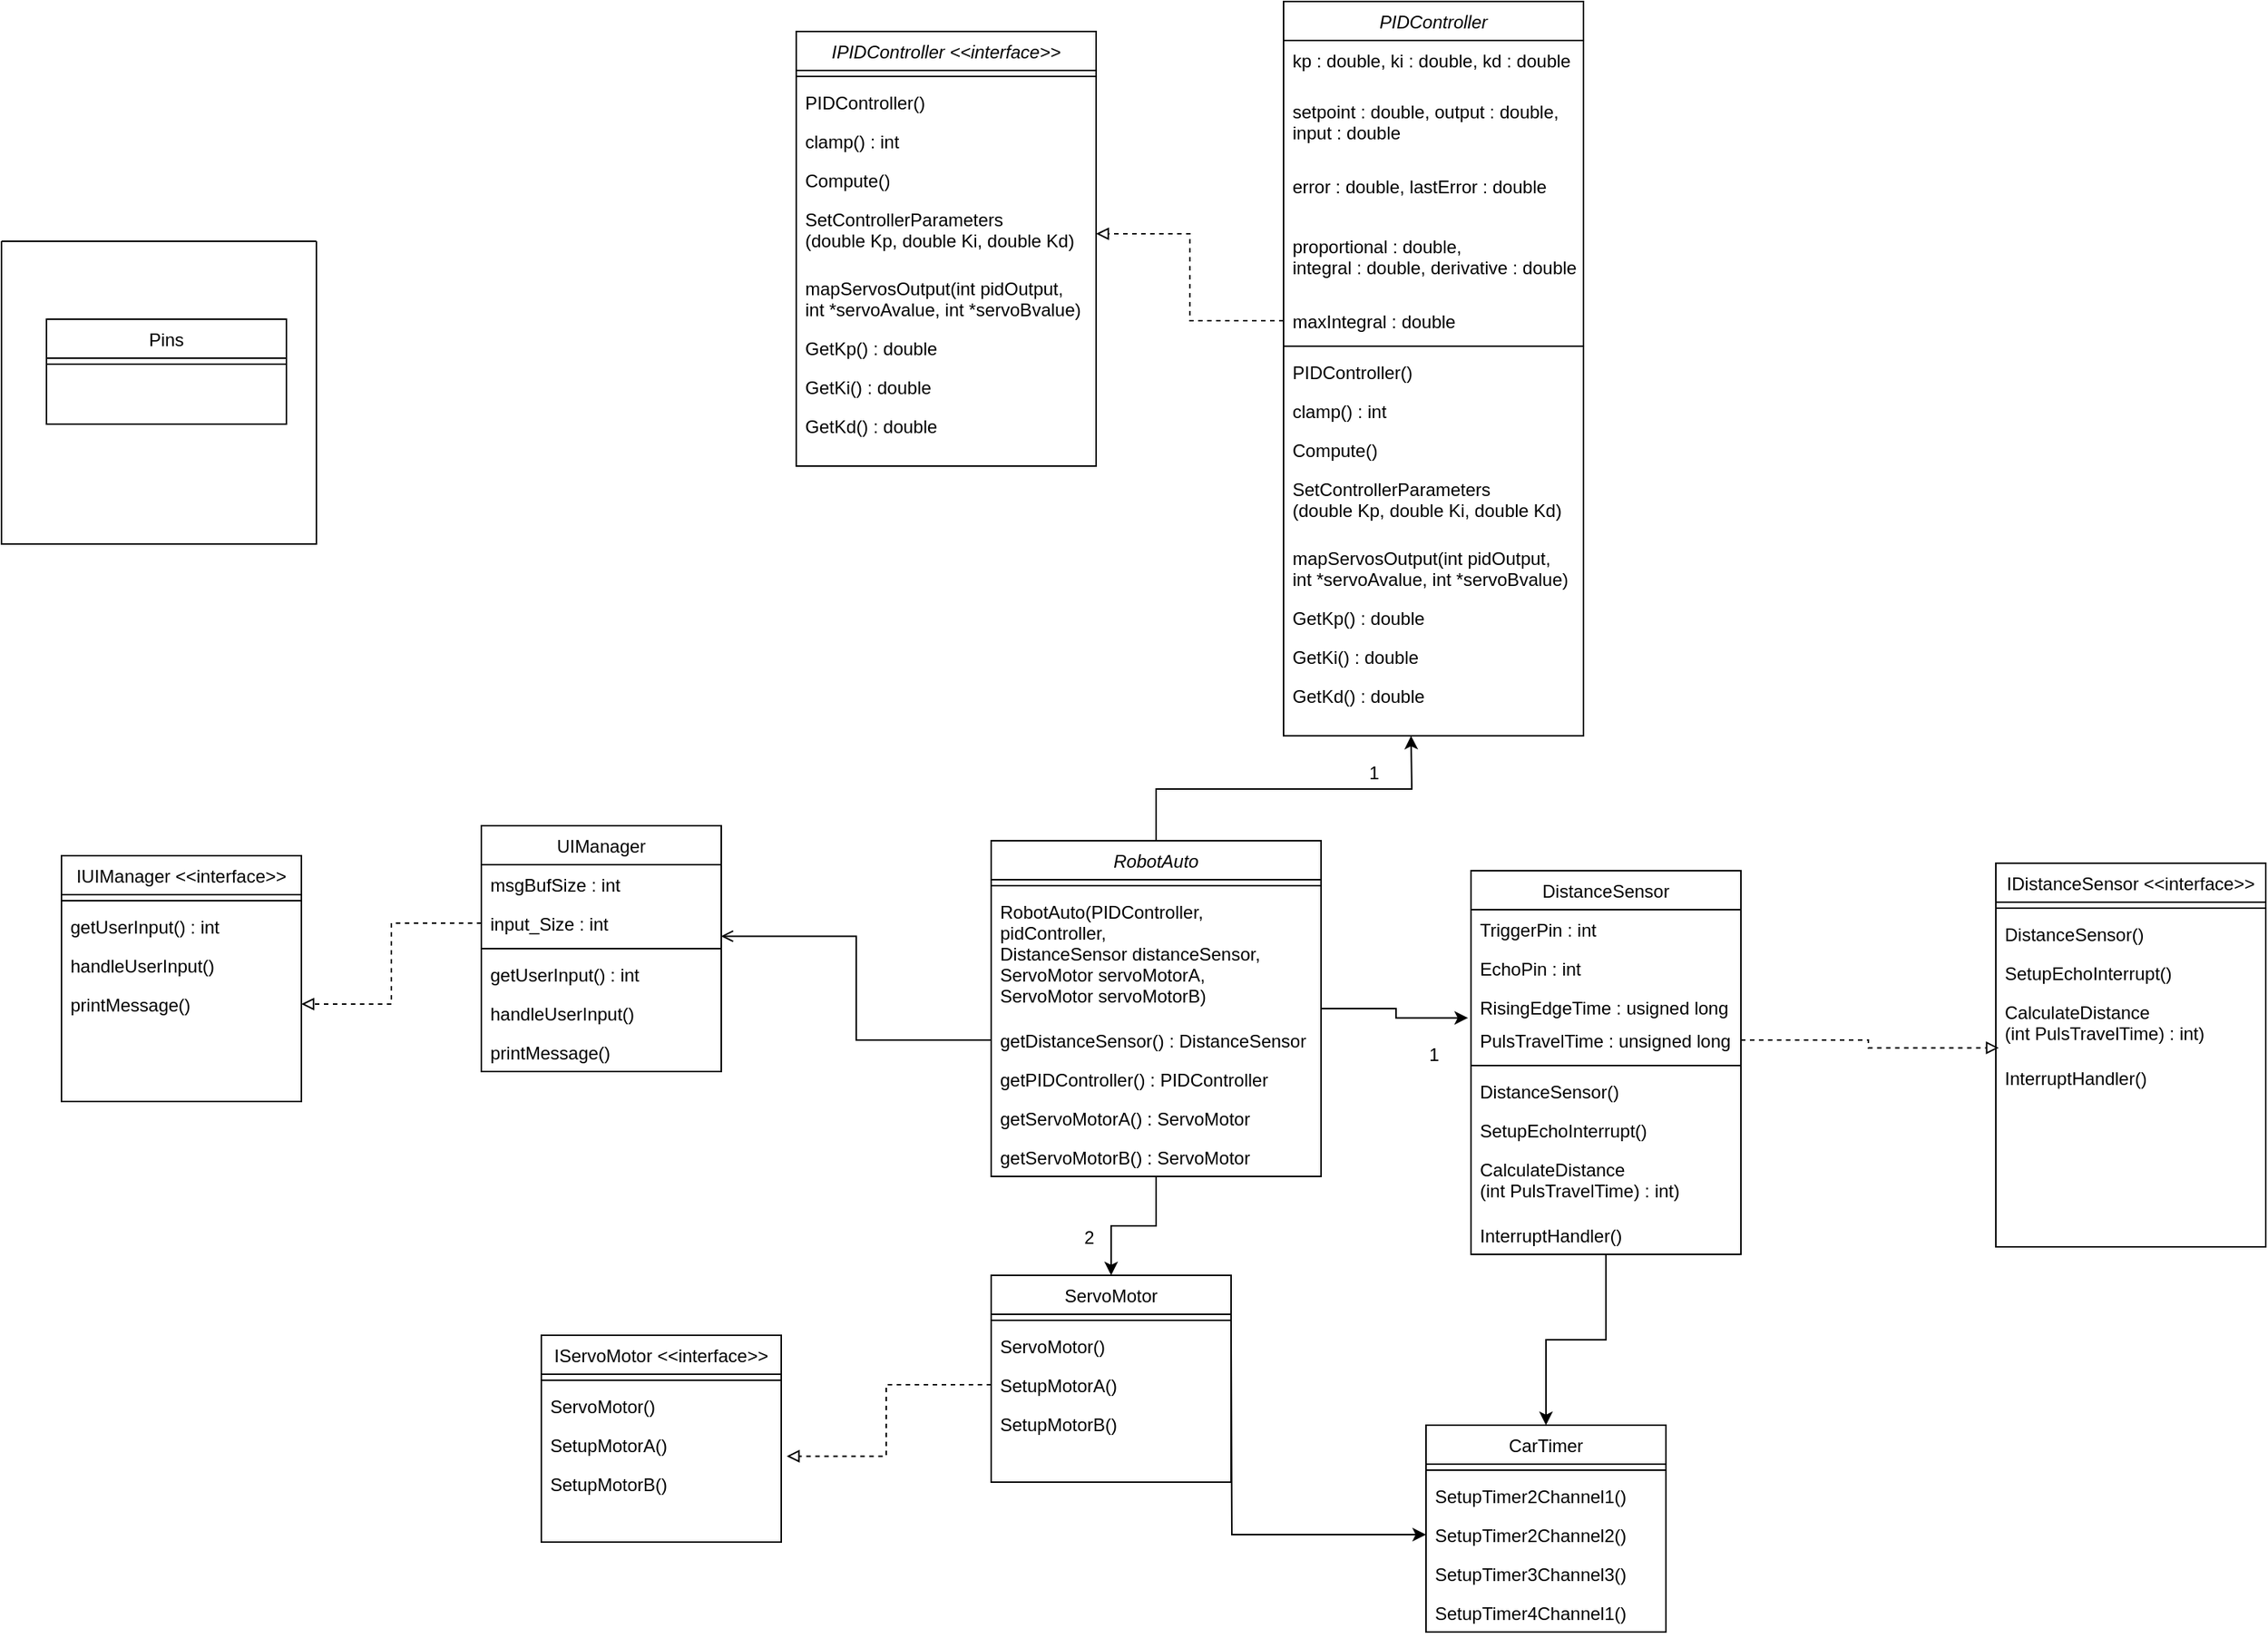 <mxfile version="21.2.8" type="device">
  <diagram id="C5RBs43oDa-KdzZeNtuy" name="Page-1">
    <mxGraphModel dx="3160" dy="2567" grid="1" gridSize="10" guides="1" tooltips="1" connect="1" arrows="1" fold="1" page="1" pageScale="1" pageWidth="827" pageHeight="1169" math="0" shadow="0">
      <root>
        <mxCell id="WIyWlLk6GJQsqaUBKTNV-0" />
        <mxCell id="WIyWlLk6GJQsqaUBKTNV-1" parent="WIyWlLk6GJQsqaUBKTNV-0" />
        <mxCell id="zkfFHV4jXpPFQw0GAbJ--0" value="PIDController" style="swimlane;fontStyle=2;align=center;verticalAlign=top;childLayout=stackLayout;horizontal=1;startSize=26;horizontalStack=0;resizeParent=1;resizeLast=0;collapsible=1;marginBottom=0;rounded=0;shadow=0;strokeWidth=1;" parent="WIyWlLk6GJQsqaUBKTNV-1" vertex="1">
          <mxGeometry x="385" y="-500" width="200" height="490" as="geometry">
            <mxRectangle x="230" y="140" width="160" height="26" as="alternateBounds" />
          </mxGeometry>
        </mxCell>
        <mxCell id="zkfFHV4jXpPFQw0GAbJ--1" value="kp : double, ki : double, kd : double" style="text;align=left;verticalAlign=top;spacingLeft=4;spacingRight=4;overflow=hidden;rotatable=0;points=[[0,0.5],[1,0.5]];portConstraint=eastwest;" parent="zkfFHV4jXpPFQw0GAbJ--0" vertex="1">
          <mxGeometry y="26" width="200" height="34" as="geometry" />
        </mxCell>
        <mxCell id="CX5Lftk_cyP3Jo9nLzJG-24" value="setpoint : double, output : double, &#xa;input : double" style="text;align=left;verticalAlign=top;spacingLeft=4;spacingRight=4;overflow=hidden;rotatable=0;points=[[0,0.5],[1,0.5]];portConstraint=eastwest;rounded=0;shadow=0;html=0;" vertex="1" parent="zkfFHV4jXpPFQw0GAbJ--0">
          <mxGeometry y="60" width="200" height="50" as="geometry" />
        </mxCell>
        <mxCell id="CX5Lftk_cyP3Jo9nLzJG-27" value="error : double, lastError : double" style="text;align=left;verticalAlign=top;spacingLeft=4;spacingRight=4;overflow=hidden;rotatable=0;points=[[0,0.5],[1,0.5]];portConstraint=eastwest;rounded=0;shadow=0;html=0;" vertex="1" parent="zkfFHV4jXpPFQw0GAbJ--0">
          <mxGeometry y="110" width="200" height="40" as="geometry" />
        </mxCell>
        <mxCell id="CX5Lftk_cyP3Jo9nLzJG-28" value="proportional : double, &#xa;integral : double, derivative : double" style="text;align=left;verticalAlign=top;spacingLeft=4;spacingRight=4;overflow=hidden;rotatable=0;points=[[0,0.5],[1,0.5]];portConstraint=eastwest;rounded=0;shadow=0;html=0;" vertex="1" parent="zkfFHV4jXpPFQw0GAbJ--0">
          <mxGeometry y="150" width="200" height="50" as="geometry" />
        </mxCell>
        <mxCell id="CX5Lftk_cyP3Jo9nLzJG-32" value="maxIntegral : double" style="text;align=left;verticalAlign=top;spacingLeft=4;spacingRight=4;overflow=hidden;rotatable=0;points=[[0,0.5],[1,0.5]];portConstraint=eastwest;rounded=0;shadow=0;html=0;" vertex="1" parent="zkfFHV4jXpPFQw0GAbJ--0">
          <mxGeometry y="200" width="200" height="26" as="geometry" />
        </mxCell>
        <mxCell id="zkfFHV4jXpPFQw0GAbJ--4" value="" style="line;html=1;strokeWidth=1;align=left;verticalAlign=middle;spacingTop=-1;spacingLeft=3;spacingRight=3;rotatable=0;labelPosition=right;points=[];portConstraint=eastwest;" parent="zkfFHV4jXpPFQw0GAbJ--0" vertex="1">
          <mxGeometry y="226" width="200" height="8" as="geometry" />
        </mxCell>
        <mxCell id="CX5Lftk_cyP3Jo9nLzJG-20" value="PIDController()" style="text;align=left;verticalAlign=top;spacingLeft=4;spacingRight=4;overflow=hidden;rotatable=0;points=[[0,0.5],[1,0.5]];portConstraint=eastwest;" vertex="1" parent="zkfFHV4jXpPFQw0GAbJ--0">
          <mxGeometry y="234" width="200" height="26" as="geometry" />
        </mxCell>
        <mxCell id="zkfFHV4jXpPFQw0GAbJ--5" value="clamp() : int" style="text;align=left;verticalAlign=top;spacingLeft=4;spacingRight=4;overflow=hidden;rotatable=0;points=[[0,0.5],[1,0.5]];portConstraint=eastwest;" parent="zkfFHV4jXpPFQw0GAbJ--0" vertex="1">
          <mxGeometry y="260" width="200" height="26" as="geometry" />
        </mxCell>
        <mxCell id="CX5Lftk_cyP3Jo9nLzJG-17" value="Compute()" style="text;align=left;verticalAlign=top;spacingLeft=4;spacingRight=4;overflow=hidden;rotatable=0;points=[[0,0.5],[1,0.5]];portConstraint=eastwest;" vertex="1" parent="zkfFHV4jXpPFQw0GAbJ--0">
          <mxGeometry y="286" width="200" height="26" as="geometry" />
        </mxCell>
        <mxCell id="CX5Lftk_cyP3Jo9nLzJG-18" value="SetControllerParameters&#xa;(double Kp, double Ki, double Kd)" style="text;align=left;verticalAlign=top;spacingLeft=4;spacingRight=4;overflow=hidden;rotatable=0;points=[[0,0.5],[1,0.5]];portConstraint=eastwest;" vertex="1" parent="zkfFHV4jXpPFQw0GAbJ--0">
          <mxGeometry y="312" width="200" height="46" as="geometry" />
        </mxCell>
        <mxCell id="CX5Lftk_cyP3Jo9nLzJG-19" value="mapServosOutput(int pidOutput, &#xa;int *servoAvalue, int *servoBvalue)" style="text;align=left;verticalAlign=top;spacingLeft=4;spacingRight=4;overflow=hidden;rotatable=0;points=[[0,0.5],[1,0.5]];portConstraint=eastwest;" vertex="1" parent="zkfFHV4jXpPFQw0GAbJ--0">
          <mxGeometry y="358" width="200" height="40" as="geometry" />
        </mxCell>
        <mxCell id="CX5Lftk_cyP3Jo9nLzJG-21" value="GetKp() : double" style="text;align=left;verticalAlign=top;spacingLeft=4;spacingRight=4;overflow=hidden;rotatable=0;points=[[0,0.5],[1,0.5]];portConstraint=eastwest;" vertex="1" parent="zkfFHV4jXpPFQw0GAbJ--0">
          <mxGeometry y="398" width="200" height="26" as="geometry" />
        </mxCell>
        <mxCell id="CX5Lftk_cyP3Jo9nLzJG-22" value="GetKi() : double" style="text;align=left;verticalAlign=top;spacingLeft=4;spacingRight=4;overflow=hidden;rotatable=0;points=[[0,0.5],[1,0.5]];portConstraint=eastwest;" vertex="1" parent="zkfFHV4jXpPFQw0GAbJ--0">
          <mxGeometry y="424" width="200" height="26" as="geometry" />
        </mxCell>
        <mxCell id="CX5Lftk_cyP3Jo9nLzJG-23" value="GetKd() : double" style="text;align=left;verticalAlign=top;spacingLeft=4;spacingRight=4;overflow=hidden;rotatable=0;points=[[0,0.5],[1,0.5]];portConstraint=eastwest;" vertex="1" parent="zkfFHV4jXpPFQw0GAbJ--0">
          <mxGeometry y="450" width="200" height="26" as="geometry" />
        </mxCell>
        <mxCell id="zkfFHV4jXpPFQw0GAbJ--6" value="ServoMotor" style="swimlane;fontStyle=0;align=center;verticalAlign=top;childLayout=stackLayout;horizontal=1;startSize=26;horizontalStack=0;resizeParent=1;resizeLast=0;collapsible=1;marginBottom=0;rounded=0;shadow=0;strokeWidth=1;" parent="WIyWlLk6GJQsqaUBKTNV-1" vertex="1">
          <mxGeometry x="190" y="350" width="160" height="138" as="geometry">
            <mxRectangle x="130" y="380" width="160" height="26" as="alternateBounds" />
          </mxGeometry>
        </mxCell>
        <mxCell id="zkfFHV4jXpPFQw0GAbJ--9" value="" style="line;html=1;strokeWidth=1;align=left;verticalAlign=middle;spacingTop=-1;spacingLeft=3;spacingRight=3;rotatable=0;labelPosition=right;points=[];portConstraint=eastwest;" parent="zkfFHV4jXpPFQw0GAbJ--6" vertex="1">
          <mxGeometry y="26" width="160" height="8" as="geometry" />
        </mxCell>
        <mxCell id="zkfFHV4jXpPFQw0GAbJ--10" value="ServoMotor()" style="text;align=left;verticalAlign=top;spacingLeft=4;spacingRight=4;overflow=hidden;rotatable=0;points=[[0,0.5],[1,0.5]];portConstraint=eastwest;fontStyle=0" parent="zkfFHV4jXpPFQw0GAbJ--6" vertex="1">
          <mxGeometry y="34" width="160" height="26" as="geometry" />
        </mxCell>
        <mxCell id="zkfFHV4jXpPFQw0GAbJ--11" value="SetupMotorA()" style="text;align=left;verticalAlign=top;spacingLeft=4;spacingRight=4;overflow=hidden;rotatable=0;points=[[0,0.5],[1,0.5]];portConstraint=eastwest;" parent="zkfFHV4jXpPFQw0GAbJ--6" vertex="1">
          <mxGeometry y="60" width="160" height="26" as="geometry" />
        </mxCell>
        <mxCell id="CX5Lftk_cyP3Jo9nLzJG-35" value="SetupMotorB()" style="text;align=left;verticalAlign=top;spacingLeft=4;spacingRight=4;overflow=hidden;rotatable=0;points=[[0,0.5],[1,0.5]];portConstraint=eastwest;" vertex="1" parent="zkfFHV4jXpPFQw0GAbJ--6">
          <mxGeometry y="86" width="160" height="26" as="geometry" />
        </mxCell>
        <mxCell id="zkfFHV4jXpPFQw0GAbJ--13" value="CarTimer" style="swimlane;fontStyle=0;align=center;verticalAlign=top;childLayout=stackLayout;horizontal=1;startSize=26;horizontalStack=0;resizeParent=1;resizeLast=0;collapsible=1;marginBottom=0;rounded=0;shadow=0;strokeWidth=1;" parent="WIyWlLk6GJQsqaUBKTNV-1" vertex="1">
          <mxGeometry x="480" y="450" width="160" height="138" as="geometry">
            <mxRectangle x="340" y="380" width="170" height="26" as="alternateBounds" />
          </mxGeometry>
        </mxCell>
        <mxCell id="zkfFHV4jXpPFQw0GAbJ--15" value="" style="line;html=1;strokeWidth=1;align=left;verticalAlign=middle;spacingTop=-1;spacingLeft=3;spacingRight=3;rotatable=0;labelPosition=right;points=[];portConstraint=eastwest;" parent="zkfFHV4jXpPFQw0GAbJ--13" vertex="1">
          <mxGeometry y="26" width="160" height="8" as="geometry" />
        </mxCell>
        <mxCell id="CX5Lftk_cyP3Jo9nLzJG-39" value="SetupTimer2Channel1()" style="text;align=left;verticalAlign=top;spacingLeft=4;spacingRight=4;overflow=hidden;rotatable=0;points=[[0,0.5],[1,0.5]];portConstraint=eastwest;" vertex="1" parent="zkfFHV4jXpPFQw0GAbJ--13">
          <mxGeometry y="34" width="160" height="26" as="geometry" />
        </mxCell>
        <mxCell id="CX5Lftk_cyP3Jo9nLzJG-40" value="SetupTimer2Channel2()" style="text;align=left;verticalAlign=top;spacingLeft=4;spacingRight=4;overflow=hidden;rotatable=0;points=[[0,0.5],[1,0.5]];portConstraint=eastwest;" vertex="1" parent="zkfFHV4jXpPFQw0GAbJ--13">
          <mxGeometry y="60" width="160" height="26" as="geometry" />
        </mxCell>
        <mxCell id="CX5Lftk_cyP3Jo9nLzJG-41" value="SetupTimer3Channel3()" style="text;align=left;verticalAlign=top;spacingLeft=4;spacingRight=4;overflow=hidden;rotatable=0;points=[[0,0.5],[1,0.5]];portConstraint=eastwest;" vertex="1" parent="zkfFHV4jXpPFQw0GAbJ--13">
          <mxGeometry y="86" width="160" height="26" as="geometry" />
        </mxCell>
        <mxCell id="CX5Lftk_cyP3Jo9nLzJG-42" value="SetupTimer4Channel1()" style="text;align=left;verticalAlign=top;spacingLeft=4;spacingRight=4;overflow=hidden;rotatable=0;points=[[0,0.5],[1,0.5]];portConstraint=eastwest;" vertex="1" parent="zkfFHV4jXpPFQw0GAbJ--13">
          <mxGeometry y="112" width="160" height="26" as="geometry" />
        </mxCell>
        <mxCell id="51mXGWVdgLbH0xZmKJd0-2" style="edgeStyle=orthogonalEdgeStyle;rounded=0;orthogonalLoop=1;jettySize=auto;html=1;entryX=0.5;entryY=0;entryDx=0;entryDy=0;" parent="WIyWlLk6GJQsqaUBKTNV-1" source="zkfFHV4jXpPFQw0GAbJ--17" target="zkfFHV4jXpPFQw0GAbJ--13" edge="1">
          <mxGeometry relative="1" as="geometry" />
        </mxCell>
        <mxCell id="zkfFHV4jXpPFQw0GAbJ--17" value="DistanceSensor" style="swimlane;fontStyle=0;align=center;verticalAlign=top;childLayout=stackLayout;horizontal=1;startSize=26;horizontalStack=0;resizeParent=1;resizeLast=0;collapsible=1;marginBottom=0;rounded=0;shadow=0;strokeWidth=1;" parent="WIyWlLk6GJQsqaUBKTNV-1" vertex="1">
          <mxGeometry x="510" y="80" width="180" height="256" as="geometry">
            <mxRectangle x="550" y="140" width="160" height="26" as="alternateBounds" />
          </mxGeometry>
        </mxCell>
        <mxCell id="zkfFHV4jXpPFQw0GAbJ--18" value="TriggerPin : int" style="text;align=left;verticalAlign=top;spacingLeft=4;spacingRight=4;overflow=hidden;rotatable=0;points=[[0,0.5],[1,0.5]];portConstraint=eastwest;" parent="zkfFHV4jXpPFQw0GAbJ--17" vertex="1">
          <mxGeometry y="26" width="180" height="26" as="geometry" />
        </mxCell>
        <mxCell id="zkfFHV4jXpPFQw0GAbJ--19" value="EchoPin : int" style="text;align=left;verticalAlign=top;spacingLeft=4;spacingRight=4;overflow=hidden;rotatable=0;points=[[0,0.5],[1,0.5]];portConstraint=eastwest;rounded=0;shadow=0;html=0;" parent="zkfFHV4jXpPFQw0GAbJ--17" vertex="1">
          <mxGeometry y="52" width="180" height="26" as="geometry" />
        </mxCell>
        <mxCell id="zkfFHV4jXpPFQw0GAbJ--20" value="RisingEdgeTime : usigned long" style="text;align=left;verticalAlign=top;spacingLeft=4;spacingRight=4;overflow=hidden;rotatable=0;points=[[0,0.5],[1,0.5]];portConstraint=eastwest;rounded=0;shadow=0;html=0;" parent="zkfFHV4jXpPFQw0GAbJ--17" vertex="1">
          <mxGeometry y="78" width="180" height="22" as="geometry" />
        </mxCell>
        <mxCell id="zkfFHV4jXpPFQw0GAbJ--21" value="PulsTravelTime : unsigned long" style="text;align=left;verticalAlign=top;spacingLeft=4;spacingRight=4;overflow=hidden;rotatable=0;points=[[0,0.5],[1,0.5]];portConstraint=eastwest;rounded=0;shadow=0;html=0;" parent="zkfFHV4jXpPFQw0GAbJ--17" vertex="1">
          <mxGeometry y="100" width="180" height="26" as="geometry" />
        </mxCell>
        <mxCell id="zkfFHV4jXpPFQw0GAbJ--23" value="" style="line;html=1;strokeWidth=1;align=left;verticalAlign=middle;spacingTop=-1;spacingLeft=3;spacingRight=3;rotatable=0;labelPosition=right;points=[];portConstraint=eastwest;" parent="zkfFHV4jXpPFQw0GAbJ--17" vertex="1">
          <mxGeometry y="126" width="180" height="8" as="geometry" />
        </mxCell>
        <mxCell id="zkfFHV4jXpPFQw0GAbJ--24" value="DistanceSensor()" style="text;align=left;verticalAlign=top;spacingLeft=4;spacingRight=4;overflow=hidden;rotatable=0;points=[[0,0.5],[1,0.5]];portConstraint=eastwest;" parent="zkfFHV4jXpPFQw0GAbJ--17" vertex="1">
          <mxGeometry y="134" width="180" height="26" as="geometry" />
        </mxCell>
        <mxCell id="zkfFHV4jXpPFQw0GAbJ--25" value="SetupEchoInterrupt()" style="text;align=left;verticalAlign=top;spacingLeft=4;spacingRight=4;overflow=hidden;rotatable=0;points=[[0,0.5],[1,0.5]];portConstraint=eastwest;" parent="zkfFHV4jXpPFQw0GAbJ--17" vertex="1">
          <mxGeometry y="160" width="180" height="26" as="geometry" />
        </mxCell>
        <mxCell id="CX5Lftk_cyP3Jo9nLzJG-36" value="CalculateDistance&#xa;(int PulsTravelTime) : int)" style="text;align=left;verticalAlign=top;spacingLeft=4;spacingRight=4;overflow=hidden;rotatable=0;points=[[0,0.5],[1,0.5]];portConstraint=eastwest;" vertex="1" parent="zkfFHV4jXpPFQw0GAbJ--17">
          <mxGeometry y="186" width="180" height="44" as="geometry" />
        </mxCell>
        <mxCell id="CX5Lftk_cyP3Jo9nLzJG-37" value="InterruptHandler()" style="text;align=left;verticalAlign=top;spacingLeft=4;spacingRight=4;overflow=hidden;rotatable=0;points=[[0,0.5],[1,0.5]];portConstraint=eastwest;" vertex="1" parent="zkfFHV4jXpPFQw0GAbJ--17">
          <mxGeometry y="230" width="180" height="26" as="geometry" />
        </mxCell>
        <mxCell id="51mXGWVdgLbH0xZmKJd0-3" style="edgeStyle=orthogonalEdgeStyle;rounded=0;orthogonalLoop=1;jettySize=auto;html=1;exitX=1;exitY=0.5;exitDx=0;exitDy=0;entryX=0;entryY=0.5;entryDx=0;entryDy=0;" parent="WIyWlLk6GJQsqaUBKTNV-1" target="CX5Lftk_cyP3Jo9nLzJG-40" edge="1">
          <mxGeometry relative="1" as="geometry">
            <mxPoint x="350" y="389" as="sourcePoint" />
            <mxPoint x="480" y="489" as="targetPoint" />
          </mxGeometry>
        </mxCell>
        <mxCell id="51mXGWVdgLbH0xZmKJd0-4" value="UIManager" style="swimlane;fontStyle=0;align=center;verticalAlign=top;childLayout=stackLayout;horizontal=1;startSize=26;horizontalStack=0;resizeParent=1;resizeLast=0;collapsible=1;marginBottom=0;rounded=0;shadow=0;strokeWidth=1;" parent="WIyWlLk6GJQsqaUBKTNV-1" vertex="1">
          <mxGeometry x="-150" y="50" width="160" height="164" as="geometry">
            <mxRectangle x="130" y="380" width="160" height="26" as="alternateBounds" />
          </mxGeometry>
        </mxCell>
        <mxCell id="51mXGWVdgLbH0xZmKJd0-5" value="msgBufSize : int" style="text;align=left;verticalAlign=top;spacingLeft=4;spacingRight=4;overflow=hidden;rotatable=0;points=[[0,0.5],[1,0.5]];portConstraint=eastwest;" parent="51mXGWVdgLbH0xZmKJd0-4" vertex="1">
          <mxGeometry y="26" width="160" height="26" as="geometry" />
        </mxCell>
        <mxCell id="51mXGWVdgLbH0xZmKJd0-6" value="input_Size : int" style="text;align=left;verticalAlign=top;spacingLeft=4;spacingRight=4;overflow=hidden;rotatable=0;points=[[0,0.5],[1,0.5]];portConstraint=eastwest;rounded=0;shadow=0;html=0;" parent="51mXGWVdgLbH0xZmKJd0-4" vertex="1">
          <mxGeometry y="52" width="160" height="26" as="geometry" />
        </mxCell>
        <mxCell id="51mXGWVdgLbH0xZmKJd0-7" value="" style="line;html=1;strokeWidth=1;align=left;verticalAlign=middle;spacingTop=-1;spacingLeft=3;spacingRight=3;rotatable=0;labelPosition=right;points=[];portConstraint=eastwest;" parent="51mXGWVdgLbH0xZmKJd0-4" vertex="1">
          <mxGeometry y="78" width="160" height="8" as="geometry" />
        </mxCell>
        <mxCell id="51mXGWVdgLbH0xZmKJd0-8" value="getUserInput() : int" style="text;align=left;verticalAlign=top;spacingLeft=4;spacingRight=4;overflow=hidden;rotatable=0;points=[[0,0.5],[1,0.5]];portConstraint=eastwest;fontStyle=0" parent="51mXGWVdgLbH0xZmKJd0-4" vertex="1">
          <mxGeometry y="86" width="160" height="26" as="geometry" />
        </mxCell>
        <mxCell id="51mXGWVdgLbH0xZmKJd0-9" value="handleUserInput()" style="text;align=left;verticalAlign=top;spacingLeft=4;spacingRight=4;overflow=hidden;rotatable=0;points=[[0,0.5],[1,0.5]];portConstraint=eastwest;" parent="51mXGWVdgLbH0xZmKJd0-4" vertex="1">
          <mxGeometry y="112" width="160" height="26" as="geometry" />
        </mxCell>
        <mxCell id="CX5Lftk_cyP3Jo9nLzJG-34" value="printMessage()" style="text;align=left;verticalAlign=top;spacingLeft=4;spacingRight=4;overflow=hidden;rotatable=0;points=[[0,0.5],[1,0.5]];portConstraint=eastwest;" vertex="1" parent="51mXGWVdgLbH0xZmKJd0-4">
          <mxGeometry y="138" width="160" height="26" as="geometry" />
        </mxCell>
        <mxCell id="CX5Lftk_cyP3Jo9nLzJG-10" style="edgeStyle=orthogonalEdgeStyle;rounded=0;orthogonalLoop=1;jettySize=auto;html=1;exitX=0.5;exitY=0;exitDx=0;exitDy=0;" edge="1" parent="WIyWlLk6GJQsqaUBKTNV-1" source="CX5Lftk_cyP3Jo9nLzJG-3">
          <mxGeometry relative="1" as="geometry">
            <mxPoint x="470" y="-10" as="targetPoint" />
          </mxGeometry>
        </mxCell>
        <mxCell id="CX5Lftk_cyP3Jo9nLzJG-12" style="edgeStyle=orthogonalEdgeStyle;rounded=0;orthogonalLoop=1;jettySize=auto;html=1;entryX=0.5;entryY=0;entryDx=0;entryDy=0;" edge="1" parent="WIyWlLk6GJQsqaUBKTNV-1" source="CX5Lftk_cyP3Jo9nLzJG-3" target="zkfFHV4jXpPFQw0GAbJ--6">
          <mxGeometry relative="1" as="geometry" />
        </mxCell>
        <mxCell id="CX5Lftk_cyP3Jo9nLzJG-3" value="RobotAuto" style="swimlane;fontStyle=2;align=center;verticalAlign=top;childLayout=stackLayout;horizontal=1;startSize=26;horizontalStack=0;resizeParent=1;resizeLast=0;collapsible=1;marginBottom=0;rounded=0;shadow=0;strokeWidth=1;" vertex="1" parent="WIyWlLk6GJQsqaUBKTNV-1">
          <mxGeometry x="190" y="60" width="220" height="224" as="geometry">
            <mxRectangle x="230" y="140" width="160" height="26" as="alternateBounds" />
          </mxGeometry>
        </mxCell>
        <mxCell id="CX5Lftk_cyP3Jo9nLzJG-7" value="" style="line;html=1;strokeWidth=1;align=left;verticalAlign=middle;spacingTop=-1;spacingLeft=3;spacingRight=3;rotatable=0;labelPosition=right;points=[];portConstraint=eastwest;" vertex="1" parent="CX5Lftk_cyP3Jo9nLzJG-3">
          <mxGeometry y="26" width="220" height="8" as="geometry" />
        </mxCell>
        <mxCell id="CX5Lftk_cyP3Jo9nLzJG-8" value="RobotAuto(PIDController, &#xa;pidController, &#xa;DistanceSensor distanceSensor, &#xa;ServoMotor servoMotorA, &#xa;ServoMotor servoMotorB)" style="text;align=left;verticalAlign=top;spacingLeft=4;spacingRight=4;overflow=hidden;rotatable=0;points=[[0,0.5],[1,0.5]];portConstraint=eastwest;" vertex="1" parent="CX5Lftk_cyP3Jo9nLzJG-3">
          <mxGeometry y="34" width="220" height="86" as="geometry" />
        </mxCell>
        <mxCell id="CX5Lftk_cyP3Jo9nLzJG-43" value="getDistanceSensor() : DistanceSensor" style="text;align=left;verticalAlign=top;spacingLeft=4;spacingRight=4;overflow=hidden;rotatable=0;points=[[0,0.5],[1,0.5]];portConstraint=eastwest;fontStyle=0" vertex="1" parent="CX5Lftk_cyP3Jo9nLzJG-3">
          <mxGeometry y="120" width="220" height="26" as="geometry" />
        </mxCell>
        <mxCell id="CX5Lftk_cyP3Jo9nLzJG-44" value="getPIDController() : PIDController" style="text;align=left;verticalAlign=top;spacingLeft=4;spacingRight=4;overflow=hidden;rotatable=0;points=[[0,0.5],[1,0.5]];portConstraint=eastwest;fontStyle=0" vertex="1" parent="CX5Lftk_cyP3Jo9nLzJG-3">
          <mxGeometry y="146" width="220" height="26" as="geometry" />
        </mxCell>
        <mxCell id="CX5Lftk_cyP3Jo9nLzJG-45" value="getServoMotorA() : ServoMotor" style="text;align=left;verticalAlign=top;spacingLeft=4;spacingRight=4;overflow=hidden;rotatable=0;points=[[0,0.5],[1,0.5]];portConstraint=eastwest;fontStyle=0" vertex="1" parent="CX5Lftk_cyP3Jo9nLzJG-3">
          <mxGeometry y="172" width="220" height="26" as="geometry" />
        </mxCell>
        <mxCell id="CX5Lftk_cyP3Jo9nLzJG-46" value="getServoMotorB() : ServoMotor" style="text;align=left;verticalAlign=top;spacingLeft=4;spacingRight=4;overflow=hidden;rotatable=0;points=[[0,0.5],[1,0.5]];portConstraint=eastwest;fontStyle=0" vertex="1" parent="CX5Lftk_cyP3Jo9nLzJG-3">
          <mxGeometry y="198" width="220" height="26" as="geometry" />
        </mxCell>
        <mxCell id="CX5Lftk_cyP3Jo9nLzJG-9" style="edgeStyle=orthogonalEdgeStyle;rounded=0;orthogonalLoop=1;jettySize=auto;html=1;exitX=1;exitY=0.5;exitDx=0;exitDy=0;entryX=-0.011;entryY=-0.069;entryDx=0;entryDy=0;entryPerimeter=0;" edge="1" parent="WIyWlLk6GJQsqaUBKTNV-1" source="CX5Lftk_cyP3Jo9nLzJG-3" target="zkfFHV4jXpPFQw0GAbJ--21">
          <mxGeometry relative="1" as="geometry">
            <mxPoint x="420" y="139" as="sourcePoint" />
          </mxGeometry>
        </mxCell>
        <mxCell id="CX5Lftk_cyP3Jo9nLzJG-13" value="2" style="text;html=1;align=center;verticalAlign=middle;resizable=0;points=[];autosize=1;strokeColor=none;fillColor=none;" vertex="1" parent="WIyWlLk6GJQsqaUBKTNV-1">
          <mxGeometry x="240" y="310" width="30" height="30" as="geometry" />
        </mxCell>
        <mxCell id="CX5Lftk_cyP3Jo9nLzJG-14" value="1" style="text;html=1;align=center;verticalAlign=middle;resizable=0;points=[];autosize=1;strokeColor=none;fillColor=none;" vertex="1" parent="WIyWlLk6GJQsqaUBKTNV-1">
          <mxGeometry x="470" y="188" width="30" height="30" as="geometry" />
        </mxCell>
        <mxCell id="CX5Lftk_cyP3Jo9nLzJG-15" value="1" style="text;html=1;align=center;verticalAlign=middle;resizable=0;points=[];autosize=1;strokeColor=none;fillColor=none;" vertex="1" parent="WIyWlLk6GJQsqaUBKTNV-1">
          <mxGeometry x="430" width="30" height="30" as="geometry" />
        </mxCell>
        <mxCell id="CX5Lftk_cyP3Jo9nLzJG-49" value="IUIManager &lt;&lt;interface&gt;&gt;" style="swimlane;fontStyle=0;align=center;verticalAlign=top;childLayout=stackLayout;horizontal=1;startSize=26;horizontalStack=0;resizeParent=1;resizeLast=0;collapsible=1;marginBottom=0;rounded=0;shadow=0;strokeWidth=1;" vertex="1" parent="WIyWlLk6GJQsqaUBKTNV-1">
          <mxGeometry x="-430" y="70" width="160" height="164" as="geometry">
            <mxRectangle x="130" y="380" width="160" height="26" as="alternateBounds" />
          </mxGeometry>
        </mxCell>
        <mxCell id="CX5Lftk_cyP3Jo9nLzJG-52" value="" style="line;html=1;strokeWidth=1;align=left;verticalAlign=middle;spacingTop=-1;spacingLeft=3;spacingRight=3;rotatable=0;labelPosition=right;points=[];portConstraint=eastwest;" vertex="1" parent="CX5Lftk_cyP3Jo9nLzJG-49">
          <mxGeometry y="26" width="160" height="8" as="geometry" />
        </mxCell>
        <mxCell id="CX5Lftk_cyP3Jo9nLzJG-53" value="getUserInput() : int" style="text;align=left;verticalAlign=top;spacingLeft=4;spacingRight=4;overflow=hidden;rotatable=0;points=[[0,0.5],[1,0.5]];portConstraint=eastwest;fontStyle=0" vertex="1" parent="CX5Lftk_cyP3Jo9nLzJG-49">
          <mxGeometry y="34" width="160" height="26" as="geometry" />
        </mxCell>
        <mxCell id="CX5Lftk_cyP3Jo9nLzJG-54" value="handleUserInput()" style="text;align=left;verticalAlign=top;spacingLeft=4;spacingRight=4;overflow=hidden;rotatable=0;points=[[0,0.5],[1,0.5]];portConstraint=eastwest;" vertex="1" parent="CX5Lftk_cyP3Jo9nLzJG-49">
          <mxGeometry y="60" width="160" height="26" as="geometry" />
        </mxCell>
        <mxCell id="CX5Lftk_cyP3Jo9nLzJG-55" value="printMessage()" style="text;align=left;verticalAlign=top;spacingLeft=4;spacingRight=4;overflow=hidden;rotatable=0;points=[[0,0.5],[1,0.5]];portConstraint=eastwest;" vertex="1" parent="CX5Lftk_cyP3Jo9nLzJG-49">
          <mxGeometry y="86" width="160" height="26" as="geometry" />
        </mxCell>
        <mxCell id="CX5Lftk_cyP3Jo9nLzJG-56" style="edgeStyle=orthogonalEdgeStyle;rounded=0;orthogonalLoop=1;jettySize=auto;html=1;exitX=0;exitY=0.5;exitDx=0;exitDy=0;entryX=1;entryY=0.5;entryDx=0;entryDy=0;dashed=1;endArrow=block;endFill=0;" edge="1" parent="WIyWlLk6GJQsqaUBKTNV-1" source="51mXGWVdgLbH0xZmKJd0-6" target="CX5Lftk_cyP3Jo9nLzJG-55">
          <mxGeometry relative="1" as="geometry" />
        </mxCell>
        <mxCell id="CX5Lftk_cyP3Jo9nLzJG-57" value="IPIDController &lt;&lt;interface&gt;&gt;" style="swimlane;fontStyle=2;align=center;verticalAlign=top;childLayout=stackLayout;horizontal=1;startSize=26;horizontalStack=0;resizeParent=1;resizeLast=0;collapsible=1;marginBottom=0;rounded=0;shadow=0;strokeWidth=1;" vertex="1" parent="WIyWlLk6GJQsqaUBKTNV-1">
          <mxGeometry x="60" y="-480" width="200" height="290" as="geometry">
            <mxRectangle x="230" y="140" width="160" height="26" as="alternateBounds" />
          </mxGeometry>
        </mxCell>
        <mxCell id="CX5Lftk_cyP3Jo9nLzJG-63" value="" style="line;html=1;strokeWidth=1;align=left;verticalAlign=middle;spacingTop=-1;spacingLeft=3;spacingRight=3;rotatable=0;labelPosition=right;points=[];portConstraint=eastwest;" vertex="1" parent="CX5Lftk_cyP3Jo9nLzJG-57">
          <mxGeometry y="26" width="200" height="8" as="geometry" />
        </mxCell>
        <mxCell id="CX5Lftk_cyP3Jo9nLzJG-64" value="PIDController()" style="text;align=left;verticalAlign=top;spacingLeft=4;spacingRight=4;overflow=hidden;rotatable=0;points=[[0,0.5],[1,0.5]];portConstraint=eastwest;" vertex="1" parent="CX5Lftk_cyP3Jo9nLzJG-57">
          <mxGeometry y="34" width="200" height="26" as="geometry" />
        </mxCell>
        <mxCell id="CX5Lftk_cyP3Jo9nLzJG-65" value="clamp() : int" style="text;align=left;verticalAlign=top;spacingLeft=4;spacingRight=4;overflow=hidden;rotatable=0;points=[[0,0.5],[1,0.5]];portConstraint=eastwest;" vertex="1" parent="CX5Lftk_cyP3Jo9nLzJG-57">
          <mxGeometry y="60" width="200" height="26" as="geometry" />
        </mxCell>
        <mxCell id="CX5Lftk_cyP3Jo9nLzJG-66" value="Compute()" style="text;align=left;verticalAlign=top;spacingLeft=4;spacingRight=4;overflow=hidden;rotatable=0;points=[[0,0.5],[1,0.5]];portConstraint=eastwest;" vertex="1" parent="CX5Lftk_cyP3Jo9nLzJG-57">
          <mxGeometry y="86" width="200" height="26" as="geometry" />
        </mxCell>
        <mxCell id="CX5Lftk_cyP3Jo9nLzJG-67" value="SetControllerParameters&#xa;(double Kp, double Ki, double Kd)" style="text;align=left;verticalAlign=top;spacingLeft=4;spacingRight=4;overflow=hidden;rotatable=0;points=[[0,0.5],[1,0.5]];portConstraint=eastwest;" vertex="1" parent="CX5Lftk_cyP3Jo9nLzJG-57">
          <mxGeometry y="112" width="200" height="46" as="geometry" />
        </mxCell>
        <mxCell id="CX5Lftk_cyP3Jo9nLzJG-68" value="mapServosOutput(int pidOutput, &#xa;int *servoAvalue, int *servoBvalue)" style="text;align=left;verticalAlign=top;spacingLeft=4;spacingRight=4;overflow=hidden;rotatable=0;points=[[0,0.5],[1,0.5]];portConstraint=eastwest;" vertex="1" parent="CX5Lftk_cyP3Jo9nLzJG-57">
          <mxGeometry y="158" width="200" height="40" as="geometry" />
        </mxCell>
        <mxCell id="CX5Lftk_cyP3Jo9nLzJG-69" value="GetKp() : double" style="text;align=left;verticalAlign=top;spacingLeft=4;spacingRight=4;overflow=hidden;rotatable=0;points=[[0,0.5],[1,0.5]];portConstraint=eastwest;" vertex="1" parent="CX5Lftk_cyP3Jo9nLzJG-57">
          <mxGeometry y="198" width="200" height="26" as="geometry" />
        </mxCell>
        <mxCell id="CX5Lftk_cyP3Jo9nLzJG-70" value="GetKi() : double" style="text;align=left;verticalAlign=top;spacingLeft=4;spacingRight=4;overflow=hidden;rotatable=0;points=[[0,0.5],[1,0.5]];portConstraint=eastwest;" vertex="1" parent="CX5Lftk_cyP3Jo9nLzJG-57">
          <mxGeometry y="224" width="200" height="26" as="geometry" />
        </mxCell>
        <mxCell id="CX5Lftk_cyP3Jo9nLzJG-71" value="GetKd() : double" style="text;align=left;verticalAlign=top;spacingLeft=4;spacingRight=4;overflow=hidden;rotatable=0;points=[[0,0.5],[1,0.5]];portConstraint=eastwest;" vertex="1" parent="CX5Lftk_cyP3Jo9nLzJG-57">
          <mxGeometry y="250" width="200" height="26" as="geometry" />
        </mxCell>
        <mxCell id="CX5Lftk_cyP3Jo9nLzJG-72" style="edgeStyle=orthogonalEdgeStyle;rounded=0;orthogonalLoop=1;jettySize=auto;html=1;exitX=0;exitY=0.5;exitDx=0;exitDy=0;entryX=1;entryY=0.5;entryDx=0;entryDy=0;dashed=1;endArrow=block;endFill=0;" edge="1" parent="WIyWlLk6GJQsqaUBKTNV-1" source="CX5Lftk_cyP3Jo9nLzJG-32" target="CX5Lftk_cyP3Jo9nLzJG-67">
          <mxGeometry relative="1" as="geometry" />
        </mxCell>
        <mxCell id="CX5Lftk_cyP3Jo9nLzJG-73" value="IServoMotor &lt;&lt;interface&gt;&gt;" style="swimlane;fontStyle=0;align=center;verticalAlign=top;childLayout=stackLayout;horizontal=1;startSize=26;horizontalStack=0;resizeParent=1;resizeLast=0;collapsible=1;marginBottom=0;rounded=0;shadow=0;strokeWidth=1;" vertex="1" parent="WIyWlLk6GJQsqaUBKTNV-1">
          <mxGeometry x="-110" y="390" width="160" height="138" as="geometry">
            <mxRectangle x="130" y="380" width="160" height="26" as="alternateBounds" />
          </mxGeometry>
        </mxCell>
        <mxCell id="CX5Lftk_cyP3Jo9nLzJG-74" value="" style="line;html=1;strokeWidth=1;align=left;verticalAlign=middle;spacingTop=-1;spacingLeft=3;spacingRight=3;rotatable=0;labelPosition=right;points=[];portConstraint=eastwest;" vertex="1" parent="CX5Lftk_cyP3Jo9nLzJG-73">
          <mxGeometry y="26" width="160" height="8" as="geometry" />
        </mxCell>
        <mxCell id="CX5Lftk_cyP3Jo9nLzJG-75" value="ServoMotor()" style="text;align=left;verticalAlign=top;spacingLeft=4;spacingRight=4;overflow=hidden;rotatable=0;points=[[0,0.5],[1,0.5]];portConstraint=eastwest;fontStyle=0" vertex="1" parent="CX5Lftk_cyP3Jo9nLzJG-73">
          <mxGeometry y="34" width="160" height="26" as="geometry" />
        </mxCell>
        <mxCell id="CX5Lftk_cyP3Jo9nLzJG-76" value="SetupMotorA()" style="text;align=left;verticalAlign=top;spacingLeft=4;spacingRight=4;overflow=hidden;rotatable=0;points=[[0,0.5],[1,0.5]];portConstraint=eastwest;" vertex="1" parent="CX5Lftk_cyP3Jo9nLzJG-73">
          <mxGeometry y="60" width="160" height="26" as="geometry" />
        </mxCell>
        <mxCell id="CX5Lftk_cyP3Jo9nLzJG-77" value="SetupMotorB()" style="text;align=left;verticalAlign=top;spacingLeft=4;spacingRight=4;overflow=hidden;rotatable=0;points=[[0,0.5],[1,0.5]];portConstraint=eastwest;" vertex="1" parent="CX5Lftk_cyP3Jo9nLzJG-73">
          <mxGeometry y="86" width="160" height="26" as="geometry" />
        </mxCell>
        <mxCell id="CX5Lftk_cyP3Jo9nLzJG-78" style="edgeStyle=orthogonalEdgeStyle;rounded=0;orthogonalLoop=1;jettySize=auto;html=1;exitX=0;exitY=0.5;exitDx=0;exitDy=0;entryX=1.023;entryY=0.796;entryDx=0;entryDy=0;entryPerimeter=0;dashed=1;endArrow=block;endFill=0;" edge="1" parent="WIyWlLk6GJQsqaUBKTNV-1" source="zkfFHV4jXpPFQw0GAbJ--11" target="CX5Lftk_cyP3Jo9nLzJG-76">
          <mxGeometry relative="1" as="geometry" />
        </mxCell>
        <mxCell id="CX5Lftk_cyP3Jo9nLzJG-79" value="IDistanceSensor &lt;&lt;interface&gt;&gt;" style="swimlane;fontStyle=0;align=center;verticalAlign=top;childLayout=stackLayout;horizontal=1;startSize=26;horizontalStack=0;resizeParent=1;resizeLast=0;collapsible=1;marginBottom=0;rounded=0;shadow=0;strokeWidth=1;" vertex="1" parent="WIyWlLk6GJQsqaUBKTNV-1">
          <mxGeometry x="860" y="75" width="180" height="256" as="geometry">
            <mxRectangle x="550" y="140" width="160" height="26" as="alternateBounds" />
          </mxGeometry>
        </mxCell>
        <mxCell id="CX5Lftk_cyP3Jo9nLzJG-84" value="" style="line;html=1;strokeWidth=1;align=left;verticalAlign=middle;spacingTop=-1;spacingLeft=3;spacingRight=3;rotatable=0;labelPosition=right;points=[];portConstraint=eastwest;" vertex="1" parent="CX5Lftk_cyP3Jo9nLzJG-79">
          <mxGeometry y="26" width="180" height="8" as="geometry" />
        </mxCell>
        <mxCell id="CX5Lftk_cyP3Jo9nLzJG-85" value="DistanceSensor()" style="text;align=left;verticalAlign=top;spacingLeft=4;spacingRight=4;overflow=hidden;rotatable=0;points=[[0,0.5],[1,0.5]];portConstraint=eastwest;" vertex="1" parent="CX5Lftk_cyP3Jo9nLzJG-79">
          <mxGeometry y="34" width="180" height="26" as="geometry" />
        </mxCell>
        <mxCell id="CX5Lftk_cyP3Jo9nLzJG-86" value="SetupEchoInterrupt()" style="text;align=left;verticalAlign=top;spacingLeft=4;spacingRight=4;overflow=hidden;rotatable=0;points=[[0,0.5],[1,0.5]];portConstraint=eastwest;" vertex="1" parent="CX5Lftk_cyP3Jo9nLzJG-79">
          <mxGeometry y="60" width="180" height="26" as="geometry" />
        </mxCell>
        <mxCell id="CX5Lftk_cyP3Jo9nLzJG-87" value="CalculateDistance&#xa;(int PulsTravelTime) : int)" style="text;align=left;verticalAlign=top;spacingLeft=4;spacingRight=4;overflow=hidden;rotatable=0;points=[[0,0.5],[1,0.5]];portConstraint=eastwest;" vertex="1" parent="CX5Lftk_cyP3Jo9nLzJG-79">
          <mxGeometry y="86" width="180" height="44" as="geometry" />
        </mxCell>
        <mxCell id="CX5Lftk_cyP3Jo9nLzJG-88" value="InterruptHandler()" style="text;align=left;verticalAlign=top;spacingLeft=4;spacingRight=4;overflow=hidden;rotatable=0;points=[[0,0.5],[1,0.5]];portConstraint=eastwest;" vertex="1" parent="CX5Lftk_cyP3Jo9nLzJG-79">
          <mxGeometry y="130" width="180" height="26" as="geometry" />
        </mxCell>
        <mxCell id="CX5Lftk_cyP3Jo9nLzJG-89" style="edgeStyle=orthogonalEdgeStyle;rounded=0;orthogonalLoop=1;jettySize=auto;html=1;exitX=1;exitY=0.5;exitDx=0;exitDy=0;entryX=0.011;entryY=-0.26;entryDx=0;entryDy=0;entryPerimeter=0;dashed=1;endArrow=block;endFill=0;" edge="1" parent="WIyWlLk6GJQsqaUBKTNV-1" source="zkfFHV4jXpPFQw0GAbJ--21" target="CX5Lftk_cyP3Jo9nLzJG-88">
          <mxGeometry relative="1" as="geometry" />
        </mxCell>
        <mxCell id="CX5Lftk_cyP3Jo9nLzJG-91" value="" style="swimlane;startSize=0;" vertex="1" parent="WIyWlLk6GJQsqaUBKTNV-1">
          <mxGeometry x="-470" y="-340" width="210" height="202" as="geometry" />
        </mxCell>
        <mxCell id="CX5Lftk_cyP3Jo9nLzJG-0" value="Pins" style="swimlane;fontStyle=0;align=center;verticalAlign=top;childLayout=stackLayout;horizontal=1;startSize=26;horizontalStack=0;resizeParent=1;resizeLast=0;collapsible=1;marginBottom=0;rounded=0;shadow=0;strokeWidth=1;" vertex="1" parent="CX5Lftk_cyP3Jo9nLzJG-91">
          <mxGeometry x="30" y="52" width="160" height="70" as="geometry">
            <mxRectangle x="340" y="380" width="170" height="26" as="alternateBounds" />
          </mxGeometry>
        </mxCell>
        <mxCell id="CX5Lftk_cyP3Jo9nLzJG-2" value="" style="line;html=1;strokeWidth=1;align=left;verticalAlign=middle;spacingTop=-1;spacingLeft=3;spacingRight=3;rotatable=0;labelPosition=right;points=[];portConstraint=eastwest;" vertex="1" parent="CX5Lftk_cyP3Jo9nLzJG-0">
          <mxGeometry y="26" width="160" height="8" as="geometry" />
        </mxCell>
        <mxCell id="CX5Lftk_cyP3Jo9nLzJG-92" style="edgeStyle=orthogonalEdgeStyle;rounded=0;orthogonalLoop=1;jettySize=auto;html=1;exitX=0;exitY=0.5;exitDx=0;exitDy=0;entryX=0.999;entryY=0.836;entryDx=0;entryDy=0;entryPerimeter=0;endArrow=open;endFill=0;" edge="1" parent="WIyWlLk6GJQsqaUBKTNV-1" source="CX5Lftk_cyP3Jo9nLzJG-43" target="51mXGWVdgLbH0xZmKJd0-6">
          <mxGeometry relative="1" as="geometry" />
        </mxCell>
      </root>
    </mxGraphModel>
  </diagram>
</mxfile>
